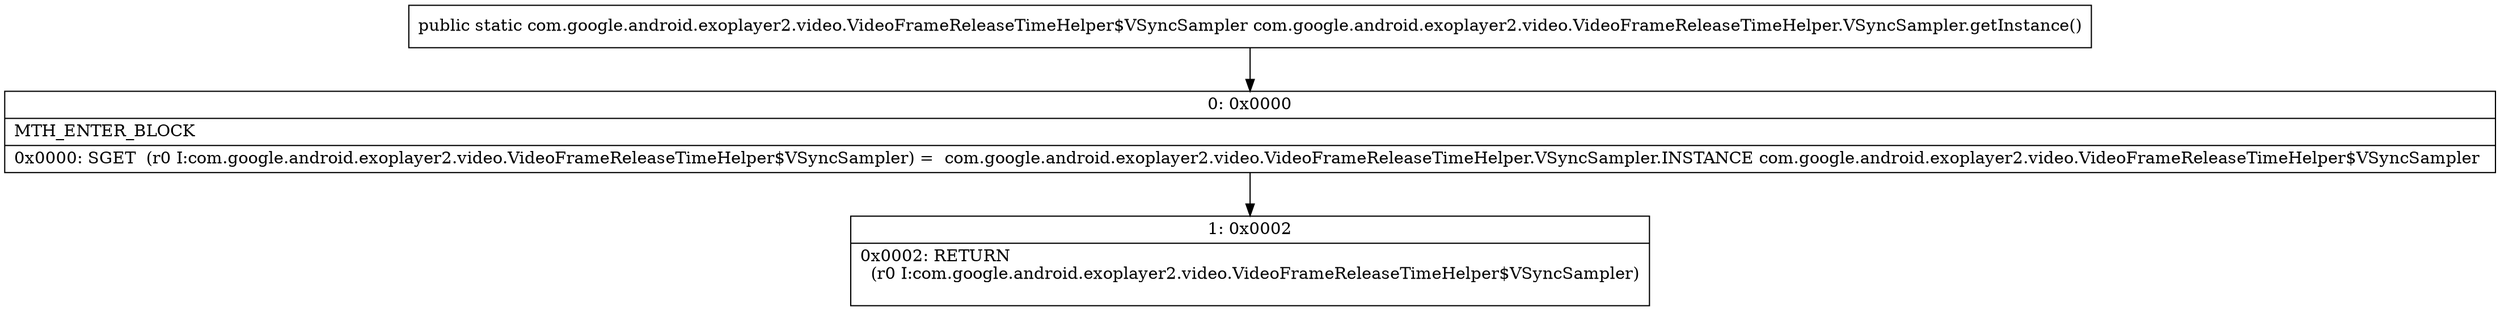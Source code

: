 digraph "CFG forcom.google.android.exoplayer2.video.VideoFrameReleaseTimeHelper.VSyncSampler.getInstance()Lcom\/google\/android\/exoplayer2\/video\/VideoFrameReleaseTimeHelper$VSyncSampler;" {
Node_0 [shape=record,label="{0\:\ 0x0000|MTH_ENTER_BLOCK\l|0x0000: SGET  (r0 I:com.google.android.exoplayer2.video.VideoFrameReleaseTimeHelper$VSyncSampler) =  com.google.android.exoplayer2.video.VideoFrameReleaseTimeHelper.VSyncSampler.INSTANCE com.google.android.exoplayer2.video.VideoFrameReleaseTimeHelper$VSyncSampler \l}"];
Node_1 [shape=record,label="{1\:\ 0x0002|0x0002: RETURN  \l  (r0 I:com.google.android.exoplayer2.video.VideoFrameReleaseTimeHelper$VSyncSampler)\l \l}"];
MethodNode[shape=record,label="{public static com.google.android.exoplayer2.video.VideoFrameReleaseTimeHelper$VSyncSampler com.google.android.exoplayer2.video.VideoFrameReleaseTimeHelper.VSyncSampler.getInstance() }"];
MethodNode -> Node_0;
Node_0 -> Node_1;
}

